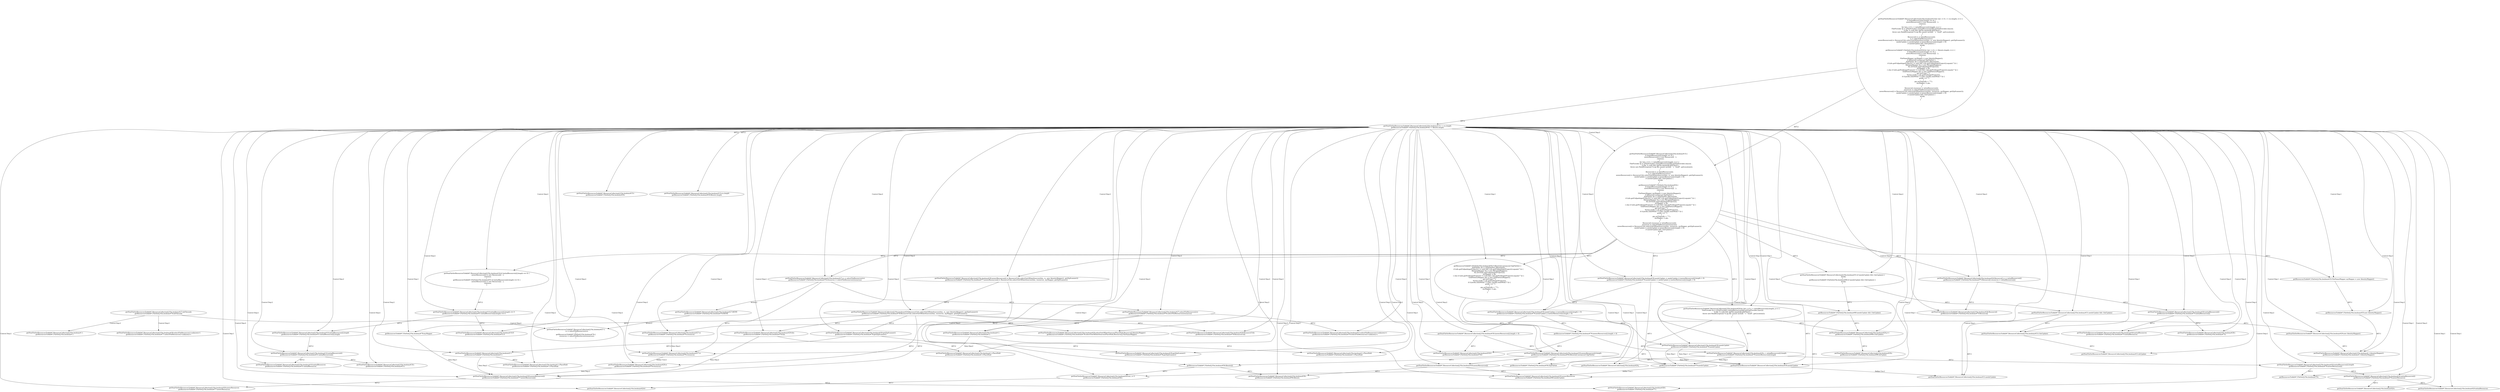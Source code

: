 digraph "Pattern" {
0 [label="getNonFileSetResourcesToAdd#?,ResourceCollection[],File,boolean#27:MOVE
getResourcesToAdd#?,FileSet[],File,boolean#76:MOVE" shape=ellipse]
1 [label="getNonFileSetResourcesToAdd#?,ResourceCollection[],File,boolean#27:rs = selectFileResources(rs)
getResourcesToAdd#?,FileSet[],File,boolean#76:resources = selectFileResources(resources)" shape=ellipse]
2 [label="getNonFileSetResourcesToAdd#?,ResourceCollection[],File,boolean#15:i < rcs.length
getResourcesToAdd#?,FileSet[],File,boolean#50:i < filesets.length" shape=ellipse]
3 [label="getNonFileSetResourcesToAdd#?,ResourceCollection[],File,boolean#15:for (int i = 0; i < rcs.length; i++) \{
    if (initialResources[i].length == 0) \{
        newerResources[i] = new Resource[]\{  \};
        continue;
    \}
    for (int j = 0; j < initialResources[i].length; j++) \{
        FileProvider fp = ((FileProvider) (initialResources[i][j].as(FileProvider.class)));
        if ((fp != null) && zipFile.equals(fp.getFile())) \{
            throw new BuildException(\"A zip file cannot include \" + \"itself\", getLocation());
        \}
    \}
    Resource[] rs = initialResources[i];
    rs = selectFileResources(rs);
    newerResources[i] = ResourceUtils.selectOutOfDateSources(this, rs, new IdentityMapper(), getZipScanner());
    needsUpdate = needsUpdate || (newerResources[i].length > 0);
    if (needsUpdate && (!doUpdate)) \{
        break;
    \}
\}
getResourcesToAdd#?,FileSet[],File,boolean#50:for (int i = 0; i < filesets.length; i++) \{
    if (initialResources[i].length == 0) \{
        newerResources[i] = new Resource[]\{  \};
        continue;
    \}
    FileNameMapper myMapper = new IdentityMapper();
    if (filesets[i] instanceof ZipFileSet) \{
        ZipFileSet zfs = ((ZipFileSet) (filesets[i]));
        if ((zfs.getFullpath(getProject()) != null) && (!zfs.getFullpath(getProject()).equals(\"\"))) \{
            MergingMapper fm = new MergingMapper();
            fm.setTo(zfs.getFullpath(getProject()));
            myMapper = fm;
        \} else if ((zfs.getPrefix(getProject()) != null) && (!zfs.getPrefix(getProject()).equals(\"\"))) \{
            GlobPatternMapper gm = new GlobPatternMapper();
            gm.setFrom(\"*\");
            String prefix = zfs.getPrefix(getProject());
            if ((!prefix.endsWith(\"/\")) && (!prefix.endsWith(\"\\\"))) \{
                prefix += \"/\";
            \}
            gm.setTo(prefix + \"*\");
            myMapper = gm;
        \}
    \}
    Resource[] resources = initialResources[i];
    resources = selectFileResources(resources);
    newerResources[i] = ResourceUtils.selectOutOfDateSources(this, resources, myMapper, getZipScanner());
    needsUpdate = needsUpdate || (newerResources[i].length > 0);
    if (needsUpdate && (!doUpdate)) \{
        break;
    \}
\}" shape=ellipse]
4 [label="getNonFileSetResourcesToAdd#?,ResourceCollection[],File,boolean#15:i
getResourcesToAdd#?,FileSet[],File,boolean#50:i" shape=ellipse]
5 [label="getNonFileSetResourcesToAdd#?,ResourceCollection[],File,boolean#15:rcs.length
getResourcesToAdd#?,FileSet[],File,boolean#50:filesets.length" shape=ellipse]
6 [label="getNonFileSetResourcesToAdd#?,ResourceCollection[],File,boolean#15:\{
    if (initialResources[i].length == 0) \{
        newerResources[i] = new Resource[]\{  \};
        continue;
    \}
    for (int j = 0; j < initialResources[i].length; j++) \{
        FileProvider fp = ((FileProvider) (initialResources[i][j].as(FileProvider.class)));
        if ((fp != null) && zipFile.equals(fp.getFile())) \{
            throw new BuildException(\"A zip file cannot include \" + \"itself\", getLocation());
        \}
    \}
    Resource[] rs = initialResources[i];
    rs = selectFileResources(rs);
    newerResources[i] = ResourceUtils.selectOutOfDateSources(this, rs, new IdentityMapper(), getZipScanner());
    needsUpdate = needsUpdate || (newerResources[i].length > 0);
    if (needsUpdate && (!doUpdate)) \{
        break;
    \}
\}
getResourcesToAdd#?,FileSet[],File,boolean#50:\{
    if (initialResources[i].length == 0) \{
        newerResources[i] = new Resource[]\{  \};
        continue;
    \}
    FileNameMapper myMapper = new IdentityMapper();
    if (filesets[i] instanceof ZipFileSet) \{
        ZipFileSet zfs = ((ZipFileSet) (filesets[i]));
        if ((zfs.getFullpath(getProject()) != null) && (!zfs.getFullpath(getProject()).equals(\"\"))) \{
            MergingMapper fm = new MergingMapper();
            fm.setTo(zfs.getFullpath(getProject()));
            myMapper = fm;
        \} else if ((zfs.getPrefix(getProject()) != null) && (!zfs.getPrefix(getProject()).equals(\"\"))) \{
            GlobPatternMapper gm = new GlobPatternMapper();
            gm.setFrom(\"*\");
            String prefix = zfs.getPrefix(getProject());
            if ((!prefix.endsWith(\"/\")) && (!prefix.endsWith(\"\\\"))) \{
                prefix += \"/\";
            \}
            gm.setTo(prefix + \"*\");
            myMapper = gm;
        \}
    \}
    Resource[] resources = initialResources[i];
    resources = selectFileResources(resources);
    newerResources[i] = ResourceUtils.selectOutOfDateSources(this, resources, myMapper, getZipScanner());
    needsUpdate = needsUpdate || (newerResources[i].length > 0);
    if (needsUpdate && (!doUpdate)) \{
        break;
    \}
\}" shape=ellipse]
7 [label="getNonFileSetResourcesToAdd#?,ResourceCollection[],File,boolean#16:if (initialResources[i].length == 0) \{
    newerResources[i] = new Resource[]\{  \};
    continue;
\}
getResourcesToAdd#?,FileSet[],File,boolean#51:if (initialResources[i].length == 0) \{
    newerResources[i] = new Resource[]\{  \};
    continue;
\}" shape=ellipse]
8 [label="getNonFileSetResourcesToAdd#?,ResourceCollection[],File,boolean#16:initialResources[i].length == 0
getResourcesToAdd#?,FileSet[],File,boolean#51:initialResources[i].length == 0" shape=ellipse]
9 [label="getNonFileSetResourcesToAdd#?,ResourceCollection[],File,boolean#16:initialResources[i].length
getResourcesToAdd#?,FileSet[],File,boolean#51:initialResources[i].length" shape=ellipse]
10 [label="getNonFileSetResourcesToAdd#?,ResourceCollection[],File,boolean#16:initialResources[i]
getResourcesToAdd#?,FileSet[],File,boolean#51:initialResources[i]" shape=ellipse]
11 [label="getNonFileSetResourcesToAdd#?,ResourceCollection[],File,boolean#16:initialResources
getResourcesToAdd#?,FileSet[],File,boolean#51:initialResources" shape=ellipse]
12 [label="getNonFileSetResourcesToAdd#?,ResourceCollection[],File,boolean#16:i
getResourcesToAdd#?,FileSet[],File,boolean#51:i" shape=ellipse]
13 [label="getNonFileSetResourcesToAdd#?,ResourceCollection[],File,boolean#16:0
getResourcesToAdd#?,FileSet[],File,boolean#51:0" shape=ellipse]
14 [label="getNonFileSetResourcesToAdd#?,ResourceCollection[],File,boolean#20:for (int j = 0; j < initialResources[i].length; j++) \{
    FileProvider fp = ((FileProvider) (initialResources[i][j].as(FileProvider.class)));
    if ((fp != null) && zipFile.equals(fp.getFile())) \{
        throw new BuildException(\"A zip file cannot include \" + \"itself\", getLocation());
    \}
\}" shape=ellipse]
15 [label="getNonFileSetResourcesToAdd#?,ResourceCollection[],File,boolean#20:int j = 0
getResourcesToAdd#?,FileSet[],File,boolean#56:i" shape=ellipse]
16 [label="getNonFileSetResourcesToAdd#?,ResourceCollection[],File,boolean#20:0" shape=ellipse]
17 [label="getNonFileSetResourcesToAdd#?,ResourceCollection[],File,boolean#20:j < initialResources[i].length
getResourcesToAdd#?,FileSet[],File,boolean#79:newerResources[i].length" shape=ellipse]
18 [label="getNonFileSetResourcesToAdd#?,ResourceCollection[],File,boolean#20:j" shape=ellipse]
19 [label="getNonFileSetResourcesToAdd#?,ResourceCollection[],File,boolean#20:initialResources[i].length
getResourcesToAdd#?,FileSet[],File,boolean#79:newerResources[i]" shape=ellipse]
20 [label="getNonFileSetResourcesToAdd#?,ResourceCollection[],File,boolean#20:initialResources[i]
getResourcesToAdd#?,FileSet[],File,boolean#79:newerResources" shape=ellipse]
21 [label="getNonFileSetResourcesToAdd#?,ResourceCollection[],File,boolean#20:initialResources" shape=ellipse]
22 [label="getNonFileSetResourcesToAdd#?,ResourceCollection[],File,boolean#20:i" shape=ellipse]
23 [label="getNonFileSetResourcesToAdd#?,ResourceCollection[],File,boolean#20:j++
getResourcesToAdd#?,FileSet[],File,boolean#80:(!doUpdate)" shape=ellipse]
24 [label="getNonFileSetResourcesToAdd#?,ResourceCollection[],File,boolean#20:j
getResourcesToAdd#?,FileSet[],File,boolean#80:doUpdate" shape=ellipse]
25 [label="getNonFileSetResourcesToAdd#?,ResourceCollection[],File,boolean#26:Resource[] rs = initialResources[i]
getResourcesToAdd#?,FileSet[],File,boolean#75:Resource[] resources = initialResources[i]" shape=ellipse]
26 [label="getNonFileSetResourcesToAdd#?,ResourceCollection[],File,boolean#26:Resource[]
getResourcesToAdd#?,FileSet[],File,boolean#75:Resource[]" shape=ellipse]
27 [label="getNonFileSetResourcesToAdd#?,ResourceCollection[],File,boolean#26:initialResources[i]
getResourcesToAdd#?,FileSet[],File,boolean#75:initialResources[i]" shape=ellipse]
28 [label="getNonFileSetResourcesToAdd#?,ResourceCollection[],File,boolean#26:initialResources
getResourcesToAdd#?,FileSet[],File,boolean#75:initialResources" shape=ellipse]
29 [label="getNonFileSetResourcesToAdd#?,ResourceCollection[],File,boolean#26:i
getResourcesToAdd#?,FileSet[],File,boolean#75:i" shape=ellipse]
30 [label="getNonFileSetResourcesToAdd#?,ResourceCollection[],File,boolean#27:rs
getResourcesToAdd#?,FileSet[],File,boolean#76:resources" shape=ellipse]
31 [label="getNonFileSetResourcesToAdd#?,ResourceCollection[],File,boolean#27:selectFileResources(rs)
getResourcesToAdd#?,FileSet[],File,boolean#76:selectFileResources(resources)" shape=ellipse]
32 [label="getNonFileSetResourcesToAdd#?,ResourceCollection[],File,boolean#27:selectFileResources(<unknown>)
getResourcesToAdd#?,FileSet[],File,boolean#76:selectFileResources(<unknown>)" shape=ellipse]
33 [label="getNonFileSetResourcesToAdd#?,ResourceCollection[],File,boolean#-1:
getResourcesToAdd#?,FileSet[],File,boolean#-1:" shape=ellipse]
34 [label="getNonFileSetResourcesToAdd#?,ResourceCollection[],File,boolean#-1:PlaceHold
getResourcesToAdd#?,FileSet[],File,boolean#-1:PlaceHold" shape=ellipse]
35 [label="getNonFileSetResourcesToAdd#?,ResourceCollection[],File,boolean#27:rs
getResourcesToAdd#?,FileSet[],File,boolean#76:resources" shape=ellipse]
36 [label="getNonFileSetResourcesToAdd#?,ResourceCollection[],File,boolean#28:newerResources[i] = ResourceUtils.selectOutOfDateSources(this, rs, new IdentityMapper(), getZipScanner())
getResourcesToAdd#?,FileSet[],File,boolean#77:newerResources[i] = ResourceUtils.selectOutOfDateSources(this, resources, myMapper, getZipScanner())" shape=ellipse]
37 [label="getNonFileSetResourcesToAdd#?,ResourceCollection[],File,boolean#28:newerResources[i]
getResourcesToAdd#?,FileSet[],File,boolean#77:newerResources[i]" shape=ellipse]
38 [label="getNonFileSetResourcesToAdd#?,ResourceCollection[],File,boolean#28:newerResources
getResourcesToAdd#?,FileSet[],File,boolean#77:newerResources" shape=ellipse]
39 [label="getNonFileSetResourcesToAdd#?,ResourceCollection[],File,boolean#28:i
getResourcesToAdd#?,FileSet[],File,boolean#77:i" shape=ellipse]
40 [label="getNonFileSetResourcesToAdd#?,ResourceCollection[],File,boolean#29:ResourceUtils.selectOutOfDateSources(this, rs, new IdentityMapper(), getZipScanner())
getResourcesToAdd#?,FileSet[],File,boolean#78:ResourceUtils.selectOutOfDateSources(this, resources, myMapper, getZipScanner())" shape=ellipse]
41 [label="getNonFileSetResourcesToAdd#?,ResourceCollection[],File,boolean#29:selectOutOfDateSources(PlaceHold,Resource[],IdentityMapper)
getResourcesToAdd#?,FileSet[],File,boolean#78:selectOutOfDateSources(PlaceHold,Resource[],FileNameMapper)" shape=ellipse]
42 [label="getNonFileSetResourcesToAdd#?,ResourceCollection[],File,boolean#29:ResourceUtils
getResourcesToAdd#?,FileSet[],File,boolean#78:ResourceUtils" shape=ellipse]
43 [label="getNonFileSetResourcesToAdd#?,ResourceCollection[],File,boolean#29:this
getResourcesToAdd#?,FileSet[],File,boolean#78:this" shape=ellipse]
44 [label="getNonFileSetResourcesToAdd#?,ResourceCollection[],File,boolean#-1:PlaceHold
getResourcesToAdd#?,FileSet[],File,boolean#-1:PlaceHold" shape=ellipse]
45 [label="getNonFileSetResourcesToAdd#?,ResourceCollection[],File,boolean#29:rs
getResourcesToAdd#?,FileSet[],File,boolean#78:resources" shape=ellipse]
46 [label="getNonFileSetResourcesToAdd#?,ResourceCollection[],File,boolean#29:new IdentityMapper()" shape=ellipse]
47 [label="getNonFileSetResourcesToAdd#?,ResourceCollection[],File,boolean#-1:IdentityMapper()
getResourcesToAdd#?,FileSet[],File,boolean#-1:IdentityMapper()" shape=ellipse]
48 [label="getNonFileSetResourcesToAdd#?,ResourceCollection[],File,boolean#29:getZipScanner()
getResourcesToAdd#?,FileSet[],File,boolean#78:getZipScanner()" shape=ellipse]
49 [label="getNonFileSetResourcesToAdd#?,ResourceCollection[],File,boolean#29:getZipScanner()
getResourcesToAdd#?,FileSet[],File,boolean#78:getZipScanner()" shape=ellipse]
50 [label="getNonFileSetResourcesToAdd#?,ResourceCollection[],File,boolean#-1:
getResourcesToAdd#?,FileSet[],File,boolean#-1:" shape=ellipse]
51 [label="getNonFileSetResourcesToAdd#?,ResourceCollection[],File,boolean#-1:PlaceHold
getResourcesToAdd#?,FileSet[],File,boolean#-1:PlaceHold" shape=ellipse]
52 [label="getNonFileSetResourcesToAdd#?,ResourceCollection[],File,boolean#30:needsUpdate = needsUpdate || (newerResources[i].length > 0)
getResourcesToAdd#?,FileSet[],File,boolean#79:needsUpdate = needsUpdate || (newerResources[i].length > 0)" shape=ellipse]
53 [label="getNonFileSetResourcesToAdd#?,ResourceCollection[],File,boolean#30:needsUpdate" shape=ellipse]
54 [label="getNonFileSetResourcesToAdd#?,ResourceCollection[],File,boolean#30:needsUpdate || (newerResources[i].length > 0)
getResourcesToAdd#?,FileSet[],File,boolean#79:needsUpdate || (newerResources[i].length > 0)" shape=ellipse]
55 [label="getNonFileSetResourcesToAdd#?,ResourceCollection[],File,boolean#30:needsUpdate
getResourcesToAdd#?,FileSet[],File,boolean#79:needsUpdate" shape=ellipse]
56 [label="getNonFileSetResourcesToAdd#?,ResourceCollection[],File,boolean#30:(newerResources[i].length > 0)" shape=ellipse]
57 [label="getNonFileSetResourcesToAdd#?,ResourceCollection[],File,boolean#30:newerResources[i].length
getResourcesToAdd#?,FileSet[],File,boolean#56:filesets[i] instanceof ZipFileSet" shape=ellipse]
58 [label="getNonFileSetResourcesToAdd#?,ResourceCollection[],File,boolean#30:newerResources[i]" shape=ellipse]
59 [label="getNonFileSetResourcesToAdd#?,ResourceCollection[],File,boolean#30:newerResources
getResourcesToAdd#?,FileSet[],File,boolean#80:needsUpdate" shape=ellipse]
60 [label="getNonFileSetResourcesToAdd#?,ResourceCollection[],File,boolean#30:i
getResourcesToAdd#?,FileSet[],File,boolean#56:filesets" shape=ellipse]
61 [label="getNonFileSetResourcesToAdd#?,ResourceCollection[],File,boolean#30:0
getResourcesToAdd#?,FileSet[],File,boolean#79:0" shape=ellipse]
62 [label="getNonFileSetResourcesToAdd#?,ResourceCollection[],File,boolean#31:if (needsUpdate && (!doUpdate)) \{
    break;
\}
getResourcesToAdd#?,FileSet[],File,boolean#80:if (needsUpdate && (!doUpdate)) \{
    break;
\}" shape=ellipse]
63 [label="getNonFileSetResourcesToAdd#?,ResourceCollection[],File,boolean#31:needsUpdate && (!doUpdate)" shape=ellipse]
64 [label="getNonFileSetResourcesToAdd#?,ResourceCollection[],File,boolean#31:needsUpdate" shape=ellipse]
65 [label="getNonFileSetResourcesToAdd#?,ResourceCollection[],File,boolean#31:(!doUpdate)" shape=ellipse]
66 [label="getNonFileSetResourcesToAdd#?,ResourceCollection[],File,boolean#31:doUpdate" shape=ellipse]
67 [label="getNonFileSetResourcesToAdd#?,ResourceCollection[],File,boolean#27:\{
    rs = selectFileResources(rs);
\}
getResourcesToAdd#?,FileSet[],File,boolean#76:\{
    resources = selectFileResources(resources);
\}" shape=ellipse]
68 [label="getNonFileSetResourcesToAdd#?,ResourceCollection[],File,boolean#27:doFilesonly
getResourcesToAdd#?,FileSet[],File,boolean#76:doFilesonly" shape=ellipse]
69 [label="getNonFileSetResourcesToAdd#?,ResourceCollection[],File,boolean#28:selectFileResources(<unknown>)
getResourcesToAdd#?,FileSet[],File,boolean#77:selectFileResources(<unknown>)" shape=ellipse]
70 [label="getNonFileSetResourcesToAdd#?,ResourceCollection[],File,boolean#-1:
getResourcesToAdd#?,FileSet[],File,boolean#-1:" shape=ellipse]
71 [label="getResourcesToAdd#?,FileSet[],File,boolean#79:i" shape=ellipse]
72 [label="getResourcesToAdd#?,FileSet[],File,boolean#79:needsUpdate" shape=ellipse]
73 [label="getResourcesToAdd#?,FileSet[],File,boolean#79:(newerResources[i].length > 0)" shape=ellipse]
74 [label="getResourcesToAdd#?,FileSet[],File,boolean#55:FileNameMapper myMapper = new IdentityMapper()" shape=ellipse]
75 [label="getResourcesToAdd#?,FileSet[],File,boolean#55:new IdentityMapper()" shape=ellipse]
76 [label="getResourcesToAdd#?,FileSet[],File,boolean#56:if (filesets[i] instanceof ZipFileSet) \{
    ZipFileSet zfs = ((ZipFileSet) (filesets[i]));
    if ((zfs.getFullpath(getProject()) != null) && (!zfs.getFullpath(getProject()).equals(\"\"))) \{
        MergingMapper fm = new MergingMapper();
        fm.setTo(zfs.getFullpath(getProject()));
        myMapper = fm;
    \} else if ((zfs.getPrefix(getProject()) != null) && (!zfs.getPrefix(getProject()).equals(\"\"))) \{
        GlobPatternMapper gm = new GlobPatternMapper();
        gm.setFrom(\"*\");
        String prefix = zfs.getPrefix(getProject());
        if ((!prefix.endsWith(\"/\")) && (!prefix.endsWith(\"\\\"))) \{
            prefix += \"/\";
        \}
        gm.setTo(prefix + \"*\");
        myMapper = gm;
    \}
\}" shape=ellipse]
77 [label="getResourcesToAdd#?,FileSet[],File,boolean#80:needsUpdate && (!doUpdate)" shape=ellipse]
78 [label="getResourcesToAdd#?,FileSet[],File,boolean#56:filesets[i]" shape=ellipse]
79 [label="getResourcesToAdd#?,FileSet[],File,boolean#56:ZipFileSet" shape=ellipse]
80 [label="getResourcesToAdd#?,FileSet[],File,boolean#78:myMapper" shape=ellipse]
0 -> 67 [label="Action:2"];
1 -> 0 [label="Action:2"];
1 -> 30 [label="AST:2"];
1 -> 31 [label="AST:2"];
2 -> 1 [label="Control Dep:2"];
2 -> 4 [label="AST:2"];
2 -> 5 [label="AST:2"];
2 -> 6 [label="Control Dep:2"];
2 -> 7 [label="Control Dep:2"];
2 -> 8 [label="Control Dep:2"];
2 -> 9 [label="Control Dep:2"];
2 -> 10 [label="Control Dep:2"];
2 -> 11 [label="Control Dep:2"];
2 -> 12 [label="Control Dep:2"];
2 -> 13 [label="Control Dep:2"];
2 -> 14 [label="Control Dep:1"];
2 -> 15 [label="Control Dep:2"];
2 -> 16 [label="Control Dep:1"];
2 -> 17 [label="Control Dep:2"];
2 -> 18 [label="Control Dep:1"];
2 -> 19 [label="Control Dep:2"];
2 -> 20 [label="Control Dep:2"];
2 -> 21 [label="Control Dep:1"];
2 -> 22 [label="Control Dep:1"];
2 -> 23 [label="Control Dep:2"];
2 -> 24 [label="Control Dep:2"];
2 -> 25 [label="Control Dep:2"];
2 -> 26 [label="Control Dep:2"];
2 -> 27 [label="Control Dep:2"];
2 -> 28 [label="Control Dep:2"];
2 -> 29 [label="Control Dep:2"];
2 -> 30 [label="Control Dep:2"];
2 -> 31 [label="Control Dep:2"];
2 -> 32 [label="Control Dep:2"];
2 -> 33 [label="Control Dep:2"];
2 -> 34 [label="Control Dep:2"];
2 -> 35 [label="Control Dep:2"];
2 -> 36 [label="Control Dep:2"];
2 -> 37 [label="Control Dep:2"];
2 -> 38 [label="Control Dep:2"];
2 -> 39 [label="Control Dep:2"];
2 -> 40 [label="Control Dep:2"];
2 -> 41 [label="Control Dep:2"];
2 -> 42 [label="Control Dep:2"];
2 -> 43 [label="Control Dep:2"];
2 -> 44 [label="Control Dep:2"];
2 -> 45 [label="Control Dep:2"];
2 -> 46 [label="Control Dep:1"];
2 -> 47 [label="Control Dep:2"];
2 -> 48 [label="Control Dep:2"];
2 -> 49 [label="Control Dep:2"];
2 -> 50 [label="Control Dep:2"];
2 -> 51 [label="Control Dep:2"];
2 -> 52 [label="Control Dep:2"];
2 -> 53 [label="Control Dep:1"];
2 -> 54 [label="Control Dep:2"];
2 -> 55 [label="Control Dep:2"];
2 -> 56 [label="Control Dep:1"];
2 -> 57 [label="Control Dep:2"];
2 -> 58 [label="Control Dep:1"];
2 -> 59 [label="Control Dep:2"];
2 -> 60 [label="Control Dep:2"];
2 -> 61 [label="Control Dep:2"];
2 -> 62 [label="Control Dep:2"];
2 -> 63 [label="Control Dep:1"];
2 -> 64 [label="Control Dep:1"];
2 -> 65 [label="Control Dep:1"];
2 -> 66 [label="Control Dep:1"];
2 -> 71 [label="Control Dep:1"];
2 -> 72 [label="Control Dep:1"];
2 -> 73 [label="Control Dep:1"];
2 -> 74 [label="Control Dep:1"];
2 -> 75 [label="Control Dep:1"];
2 -> 76 [label="Control Dep:1"];
2 -> 77 [label="Control Dep:1"];
2 -> 78 [label="Control Dep:1"];
2 -> 79 [label="Control Dep:1"];
2 -> 80 [label="Control Dep:1"];
3 -> 2 [label="AST:2"];
3 -> 6 [label="AST:2"];
6 -> 1 [label="AST:2"];
6 -> 7 [label="AST:2"];
6 -> 14 [label="AST:1"];
6 -> 25 [label="AST:2"];
6 -> 36 [label="AST:2"];
6 -> 52 [label="AST:2"];
6 -> 62 [label="AST:2"];
6 -> 74 [label="AST:1"];
6 -> 76 [label="AST:1"];
7 -> 8 [label="AST:2"];
8 -> 9 [label="AST:2"];
8 -> 13 [label="AST:2"];
9 -> 10 [label="AST:2"];
10 -> 11 [label="AST:2"];
10 -> 12 [label="AST:2"];
14 -> 15 [label="AST:1"];
14 -> 17 [label="AST:1"];
14 -> 23 [label="AST:1"];
15 -> 16 [label="AST:1"];
17 -> 18 [label="AST:1"];
17 -> 19 [label="AST:2"];
17 -> 72 [label="Data Dep:1"];
19 -> 20 [label="AST:2"];
19 -> 71 [label="AST:1"];
20 -> 21 [label="AST:1"];
20 -> 22 [label="AST:1"];
23 -> 24 [label="AST:2"];
25 -> 26 [label="AST:2"];
25 -> 27 [label="AST:2"];
27 -> 28 [label="AST:2"];
27 -> 29 [label="AST:2"];
30 -> 45 [label="Define Use:2"];
31 -> 33 [label="AST:2"];
31 -> 32 [label="AST:2"];
31 -> 35 [label="AST:2"];
33 -> 30 [label="Data Dep:2"];
33 -> 34 [label="AST:2"];
35 -> 30 [label="Data Dep:2"];
36 -> 37 [label="AST:2"];
36 -> 40 [label="AST:2"];
37 -> 38 [label="AST:2"];
37 -> 39 [label="AST:2"];
40 -> 42 [label="AST:2"];
40 -> 41 [label="AST:2"];
40 -> 43 [label="AST:2"];
40 -> 45 [label="AST:2"];
40 -> 46 [label="AST:1"];
40 -> 48 [label="AST:2"];
40 -> 80 [label="AST:1"];
43 -> 37 [label="Data Dep:2"];
43 -> 44 [label="AST:2"];
45 -> 37 [label="Data Dep:2"];
46 -> 47 [label="AST:1"];
48 -> 50 [label="AST:2"];
48 -> 49 [label="AST:2"];
50 -> 37 [label="Data Dep:2"];
50 -> 51 [label="AST:2"];
52 -> 53 [label="AST:1"];
52 -> 54 [label="AST:2"];
52 -> 72 [label="AST:1"];
53 -> 64 [label="Define Use:1"];
54 -> 55 [label="AST:2"];
54 -> 56 [label="AST:1"];
54 -> 73 [label="AST:1"];
55 -> 53 [label="Data Dep:1"];
55 -> 72 [label="Data Dep:1"];
56 -> 57 [label="AST:1"];
56 -> 61 [label="AST:1"];
57 -> 53 [label="Data Dep:1"];
57 -> 58 [label="AST:1"];
57 -> 78 [label="AST:1"];
57 -> 79 [label="AST:1"];
58 -> 59 [label="AST:1"];
58 -> 60 [label="AST:1"];
62 -> 63 [label="AST:1"];
62 -> 77 [label="AST:1"];
63 -> 64 [label="AST:1"];
63 -> 65 [label="AST:1"];
65 -> 66 [label="AST:1"];
68 -> 67 [label="Control Dep:2"];
68 -> 69 [label="Control Dep:2"];
68 -> 70 [label="Control Dep:2"];
72 -> 59 [label="Define Use:1"];
73 -> 17 [label="AST:1"];
73 -> 61 [label="AST:1"];
74 -> 75 [label="AST:1"];
75 -> 47 [label="AST:1"];
76 -> 57 [label="AST:1"];
77 -> 59 [label="AST:1"];
77 -> 23 [label="AST:1"];
78 -> 60 [label="AST:1"];
78 -> 15 [label="AST:1"];
80 -> 37 [label="Data Dep:1"];
}